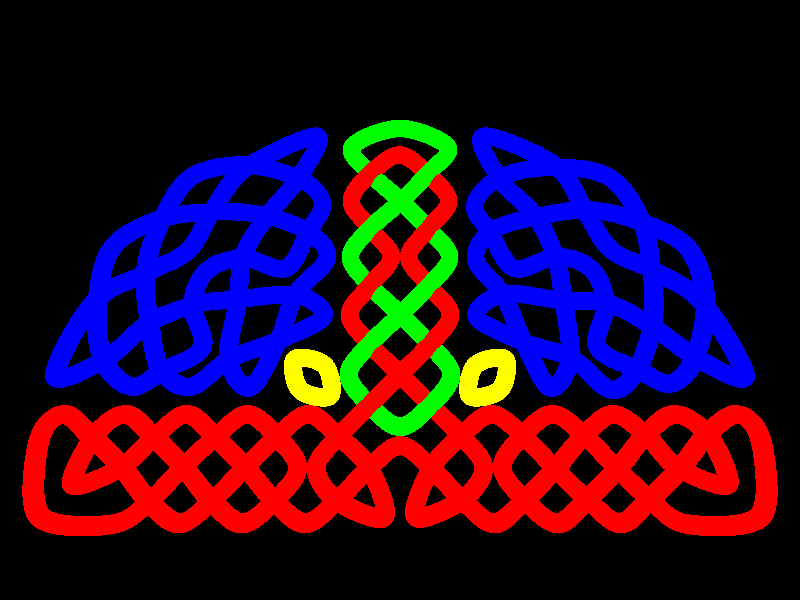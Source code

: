 //--includes------------------------
//--declares------------------------

//main knot    
#declare colour1R = 1;
#declare colour1G = 0;
#declare colour1B = 0;
//secondary loop
#declare colour2R = 0;
#declare colour2G = 1;
#declare colour2B = 0;
//secondary loop
#declare colour3R = 0;
#declare colour3G = 0;
#declare colour3B = 1;
//secondary loop
#declare colour4R = 1;
#declare colour4G = 1;
#declare colour4B = 0;
//ribbon size
#declare sphereRadius = .3;
//crossover distance
#declare distanceSpacing = .1;
//oriinal rotation
#declare rotation = 0;
 
//--objects-------------------------

//knot
union {
//--cross piece
//----main loop
  sphere_sweep {
    cubic_spline
    107,
    <-1, 0, -distanceSpacing>, sphereRadius               
    <0, .7, 0>, sphereRadius  //corner
    <1, 0, distanceSpacing>, sphereRadius
    <2, -1, -distanceSpacing>, sphereRadius
    <3, -1.7, 0>, sphereRadius  //corner
    <4, -1, distanceSpacing>, sphereRadius
    <5, 0, -distanceSpacing>, sphereRadius
    <6, 1, distanceSpacing>, sphereRadius
    <7, 1.7, 0>, sphereRadius  //corner
    <8, 1, -distanceSpacing>, sphereRadius
    <9, 0, distanceSpacing>, sphereRadius               
    <10.5, -.5, 0>, sphereRadius  //corner
    <10, 1, -distanceSpacing>, sphereRadius
    <9, 1.7, 0>, sphereRadius  //corner
    <8, 1, distanceSpacing>, sphereRadius
    <7, 0, -distanceSpacing>, sphereRadius
    <6, -1, distanceSpacing>, sphereRadius
    <5, -1.7, 0>, sphereRadius  //corner
    <4, -1, -distanceSpacing>, sphereRadius
    <3.3, 0, 0>, sphereRadius  //corner
    <4, 1, distanceSpacing>, sphereRadius               
    <5, 1.7, 0>, sphereRadius  //corner
    <6, 1, -distanceSpacing>, sphereRadius
    <7, 0, distanceSpacing>, sphereRadius
    <8, -1, -distanceSpacing>, sphereRadius
    <9, -1.7, 0>, sphereRadius  //corner
    <11, -1.7, 0>, sphereRadius  //corner
    <11.7, -1, 0>, sphereRadius  //corner
    <11.7, 1, 0>, sphereRadius  //corner
    <11, 1.7, 0>, sphereRadius  //corner
    <10, 1, distanceSpacing>, sphereRadius               
    <9, 0, -distanceSpacing>, sphereRadius
    <8, -1, distanceSpacing>, sphereRadius
    <7, -1.7, 0>, sphereRadius  //corner
    <6, -1, -distanceSpacing>, sphereRadius
    <5, 0, distanceSpacing>, sphereRadius
    <4, 1, -distanceSpacing>, sphereRadius
    <3, 1.7, 0>, sphereRadius  //corner
    <2, 1, distanceSpacing>, sphereRadius
    <1, 0, -distanceSpacing>, sphereRadius
    <.5, -1.5, 0>, sphereRadius  //corner               
    <2, -1, distanceSpacing>, sphereRadius
    <2.7, 0, 0>, sphereRadius  //corner
    <2, 1, -distanceSpacing>, sphereRadius
    <1, 2, distanceSpacing>, sphereRadius
    <0, 3, -distanceSpacing>, sphereRadius
    <-1, 4, distanceSpacing>, sphereRadius
    <-1.7, 5, 0>, sphereRadius  //corner
    <-1, 6, -distanceSpacing>, sphereRadius
    <-.3, 7, 0>, sphereRadius  //corner
    <-1, 8, distanceSpacing>, sphereRadius               
    <-1.7, 9, 0>, sphereRadius  //corner
    <-1, 10, -distanceSpacing>, sphereRadius
    <0, 10.7, 0>, sphereRadius  //corner
    <1, 10, distanceSpacing>, sphereRadius
    <1.7, 9, 0>, sphereRadius  //corner
    <1, 8, -distanceSpacing>, sphereRadius
    <.3, 7, 0>, sphereRadius  //corner
    <1, 6, distanceSpacing>, sphereRadius
    <1.7, 5, 0>, sphereRadius  //corner
    <1, 4, -distanceSpacing>, sphereRadius               
    <0, 3, distanceSpacing>, sphereRadius
    <-1, 2, -distanceSpacing>, sphereRadius
    <-2, 1, distanceSpacing>, sphereRadius
    <-2.7, 0, 0>, sphereRadius  //corner
    <-2, -1, -distanceSpacing>, sphereRadius
    <-.5, -1.5, 0>, sphereRadius  //corner
    <-1, 0, distanceSpacing>, sphereRadius
    <-2, 1, -distanceSpacing>, sphereRadius
    <-3, 1.7, 0>, sphereRadius  //corner
    <-4, 1, distanceSpacing>, sphereRadius               
    <-5, 0, -distanceSpacing>, sphereRadius
    <-6, -1, distanceSpacing>, sphereRadius
    <-7, -1.7, 0>, sphereRadius  //corner
    <-8, -1, -distanceSpacing>, sphereRadius
    <-9, 0, distanceSpacing>, sphereRadius
    <-10, 1, -distanceSpacing>, sphereRadius
    <-11, 1.7, 0>, sphereRadius  //corner
    <-11.7, 1, 0>, sphereRadius  //corner
    <-11.7, -1, 0>, sphereRadius  //corner
    <-11, -1.7, 0>, sphereRadius  //corner               
    <-9, -1.7, 0>, sphereRadius  //corner
    <-8, -1, distanceSpacing>, sphereRadius
    <-7, 0, -distanceSpacing>, sphereRadius
    <-6, 1, distanceSpacing>, sphereRadius
    <-5, 1.7, 0>, sphereRadius  //corner
    <-4, 1, -distanceSpacing>, sphereRadius
    <-3.3, 0, 0>, sphereRadius  //corner
    <-4, -1, distanceSpacing>, sphereRadius
    <-5, -1.7, 0>, sphereRadius  //corner
    <-6, -1, -distanceSpacing>, sphereRadius               
    <-7, 0, distanceSpacing>, sphereRadius
    <-8, 1, -distanceSpacing>, sphereRadius
    <-9, 1.7, 0>, sphereRadius  //corner
    <-10, 1, distanceSpacing>, sphereRadius
    <-10.5, -.5, 0>, sphereRadius  //corner
    <-9, 0, -distanceSpacing>, sphereRadius
    <-8, 1, distanceSpacing>, sphereRadius
    <-7, 1.7, 0>, sphereRadius  //corner
    <-6, 1, -distanceSpacing>, sphereRadius
    <-5, 0, distanceSpacing>, sphereRadius
    <-4, -1, -distanceSpacing>, sphereRadius
    <-3, -1.7, 0>, sphereRadius  //corner
    <-2, -1, distanceSpacing>, sphereRadius
    <-1, 0, -distanceSpacing>, sphereRadius
    <0, .7, 0>, sphereRadius  //corner
    <1, 0, distanceSpacing>, sphereRadius
    pigment {
      colour rgb <colour1R, colour1G, colour1B>
    }
  }
//----second loop
  sphere_sweep {
    cubic_spline
    25,
    <-1, 2, distanceSpacing>, sphereRadius
    <0, 1.3, 0>, sphereRadius  //corner
    <1, 2, -distanceSpacing>, sphereRadius
    <1.7, 3, 0>, sphereRadius  //corner
    <1, 4, distanceSpacing>, sphereRadius
    <0, 5, -distanceSpacing>, sphereRadius
    <-1, 6, distanceSpacing>, sphereRadius
    <-1.7, 7, 0>, sphereRadius  //corner
    <-1, 8, -distanceSpacing>, sphereRadius
    <0, 9, distanceSpacing>, sphereRadius
    <1, 10, -distanceSpacing>, sphereRadius
    <1.7, 11, 0>, sphereRadius  //corner
    <0, 11.7, 0>, sphereRadius  //corner
    <-1.7, 11, 0>, sphereRadius  //corner
    <-1, 10, distanceSpacing>, sphereRadius
    <0, 9, -distanceSpacing>, sphereRadius
    <1, 8, distanceSpacing>, sphereRadius
    <1.7, 7, 0>, sphereRadius  //corner
    <1, 6, -distanceSpacing>, sphereRadius
    <0, 5, distanceSpacing>, sphereRadius
    <-1, 4, -distanceSpacing>, sphereRadius
    <-1.7, 3, 0>, sphereRadius  //corner
    <-1, 2, distanceSpacing>, sphereRadius
    <0, 1.3, 0>, sphereRadius  //corner
    <1, 2, -distanceSpacing>, sphereRadius
    pigment {
      colour rgb <colour2R, colour2G, colour2B>
    }
  }
//--semicircle
  #while (rotation < 2)
    union {
//----main loop
      sphere_sweep {
        cubic_spline
        51,
        <3.68, 1.52, -distanceSpacing>, sphereRadius
        <2.1, 2.1, distanceSpacing>, sphereRadius
        <.57, 2.94, 0>, sphereRadius  //corner
        <1.52, 3.68, -distanceSpacing>, sphereRadius
        <3.5, 3.5, distanceSpacing>, sphereRadius
        <4.98, 3.36, -distanceSpacing>, sphereRadius
        <6.44, 2.66, distanceSpacing>, sphereRadius
        <7.84, 1.52, -distanceSpacing>, sphereRadius
        <9.405, .95, 0>, sphereRadius  //corner
        <8.28, 3.42, distanceSpacing>, sphereRadius
        <6.64, 4.48, -distanceSpacing>, sphereRadius
        <5.25, 5.25, 0>, sphereRadius  //corner
        <4.48, 6.64, distanceSpacing>, sphereRadius
        <3.42, 8.28, -distanceSpacing>, sphereRadius
        <.95, 9.405, 0>, sphereRadius  //corner
        <1.52, 7.84, distanceSpacing>, sphereRadius
        <2.66, 6.44, -distanceSpacing>, sphereRadius
        <3.36, 4.98, distanceSpacing>, sphereRadius
        <3.5, 3.5, -distanceSpacing>, sphereRadius
        <3.68, 1.52, distanceSpacing>, sphereRadius
        <2.94, 0.57, 0>, sphereRadius  //corner
        <2.1, 2.1, -distanceSpacing>, sphereRadius
        <1.52, 3.68, distanceSpacing>, sphereRadius
        <0.6, 4.9, 0>, sphereRadius  //corner
        <1.14, 5.88, -distanceSpacing>, sphereRadius
        <2.66, 6.44, distanceSpacing>, sphereRadius
        <4.48, 6.64, -distanceSpacing>, sphereRadius
        <6.3, 6.3, distanceSpacing>, sphereRadius
        <7.885, 5.32, 0>, sphereRadius  //corner
        <8.28, 3.42, -distanceSpacing>, sphereRadius
        <7.84, 1.52, distanceSpacing>, sphereRadius
        <6.93, .7, 0>, sphereRadius  //corner
        <5.88, 1.14, -distanceSpacing>, sphereRadius
        <4.6, 1.9, 0>, sphereRadius  //corner
        <4.98, 3.36, distanceSpacing>, sphereRadius
        <4.55, 4.55, 0>, sphereRadius  //corner
        <3.36, 4.98, -distanceSpacing>, sphereRadius
        <1.9, 4.6, 0>, sphereRadius  //corner
        <1.14, 5.88, distanceSpacing>, sphereRadius
        <.6, 6.86, 0>, sphereRadius  //corner
        <1.52, 7.84, -distanceSpacing>, sphereRadius
        <3.42, 8.28, distanceSpacing>, sphereRadius
        <5.32, 7.885, 0>, sphereRadius  //corner
        <6.3, 6.3, -distanceSpacing>, sphereRadius  
        <6.64, 4.48, distanceSpacing>, sphereRadius
        <6.44, 2.66, -distanceSpacing>, sphereRadius
        <5.88, 1.14, distanceSpacing>, sphereRadius
        <4.95, .5, 0>, sphereRadius  //corner
        <3.68, 1.52, -distanceSpacing>, sphereRadius
        <2.1, 2.1, distanceSpacing>, sphereRadius
        <.57, 2.94, 0>, sphereRadius  //corner
        pigment {
          colour rgb <colour3R, colour3G, colour3B>
        }
      }
//----second loop
      sphere_sweep {
        cubic_spline
        7,
        <.5, 1.3, 0>, sphereRadius
        <.3, .3, 0>, sphereRadius
        <1.3, .5, 0>, sphereRadius
        <1.5, 1.5, 0>, sphereRadius
        <.5, 1.3, 0>, sphereRadius
        <.3, .3, 0>, sphereRadius
        <1.3, .5, 0>, sphereRadius
        pigment {
          colour rgb <colour4R, colour4G, colour4B>
        }
      }
      translate <2, 2, 0>
      rotate <0, 0, 90*rotation>
    }
    #declare rotation = rotation + 1;
  #end
}

//--lights--------------------------

light_source {
  0*x 
  color rgb <1,1,1> 
  translate <-20, 40, -20>
}
 
//--camera--------------------------  

camera {
  location  <0, 2, -20>
  look_at   <0, 5.5, 0>
  right     x*image_width/image_height
}
